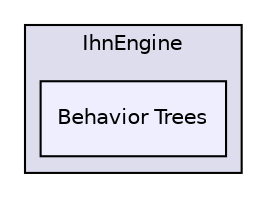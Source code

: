 digraph "C:/Programming/Games/IhnEngine/MaceSwinger/lib/IhnEngine/IhnEngine/Behavior Trees" {
  compound=true
  node [ fontsize="10", fontname="Helvetica"];
  edge [ labelfontsize="10", labelfontname="Helvetica"];
  subgraph clusterdir_1d2e75f246cceb230aa7f7be7c49a8eb {
    graph [ bgcolor="#ddddee", pencolor="black", label="IhnEngine" fontname="Helvetica", fontsize="10", URL="dir_1d2e75f246cceb230aa7f7be7c49a8eb.html"]
  dir_76a5166cbe663f911d303a195e79b0c2 [shape=box, label="Behavior Trees", style="filled", fillcolor="#eeeeff", pencolor="black", URL="dir_76a5166cbe663f911d303a195e79b0c2.html"];
  }
}
